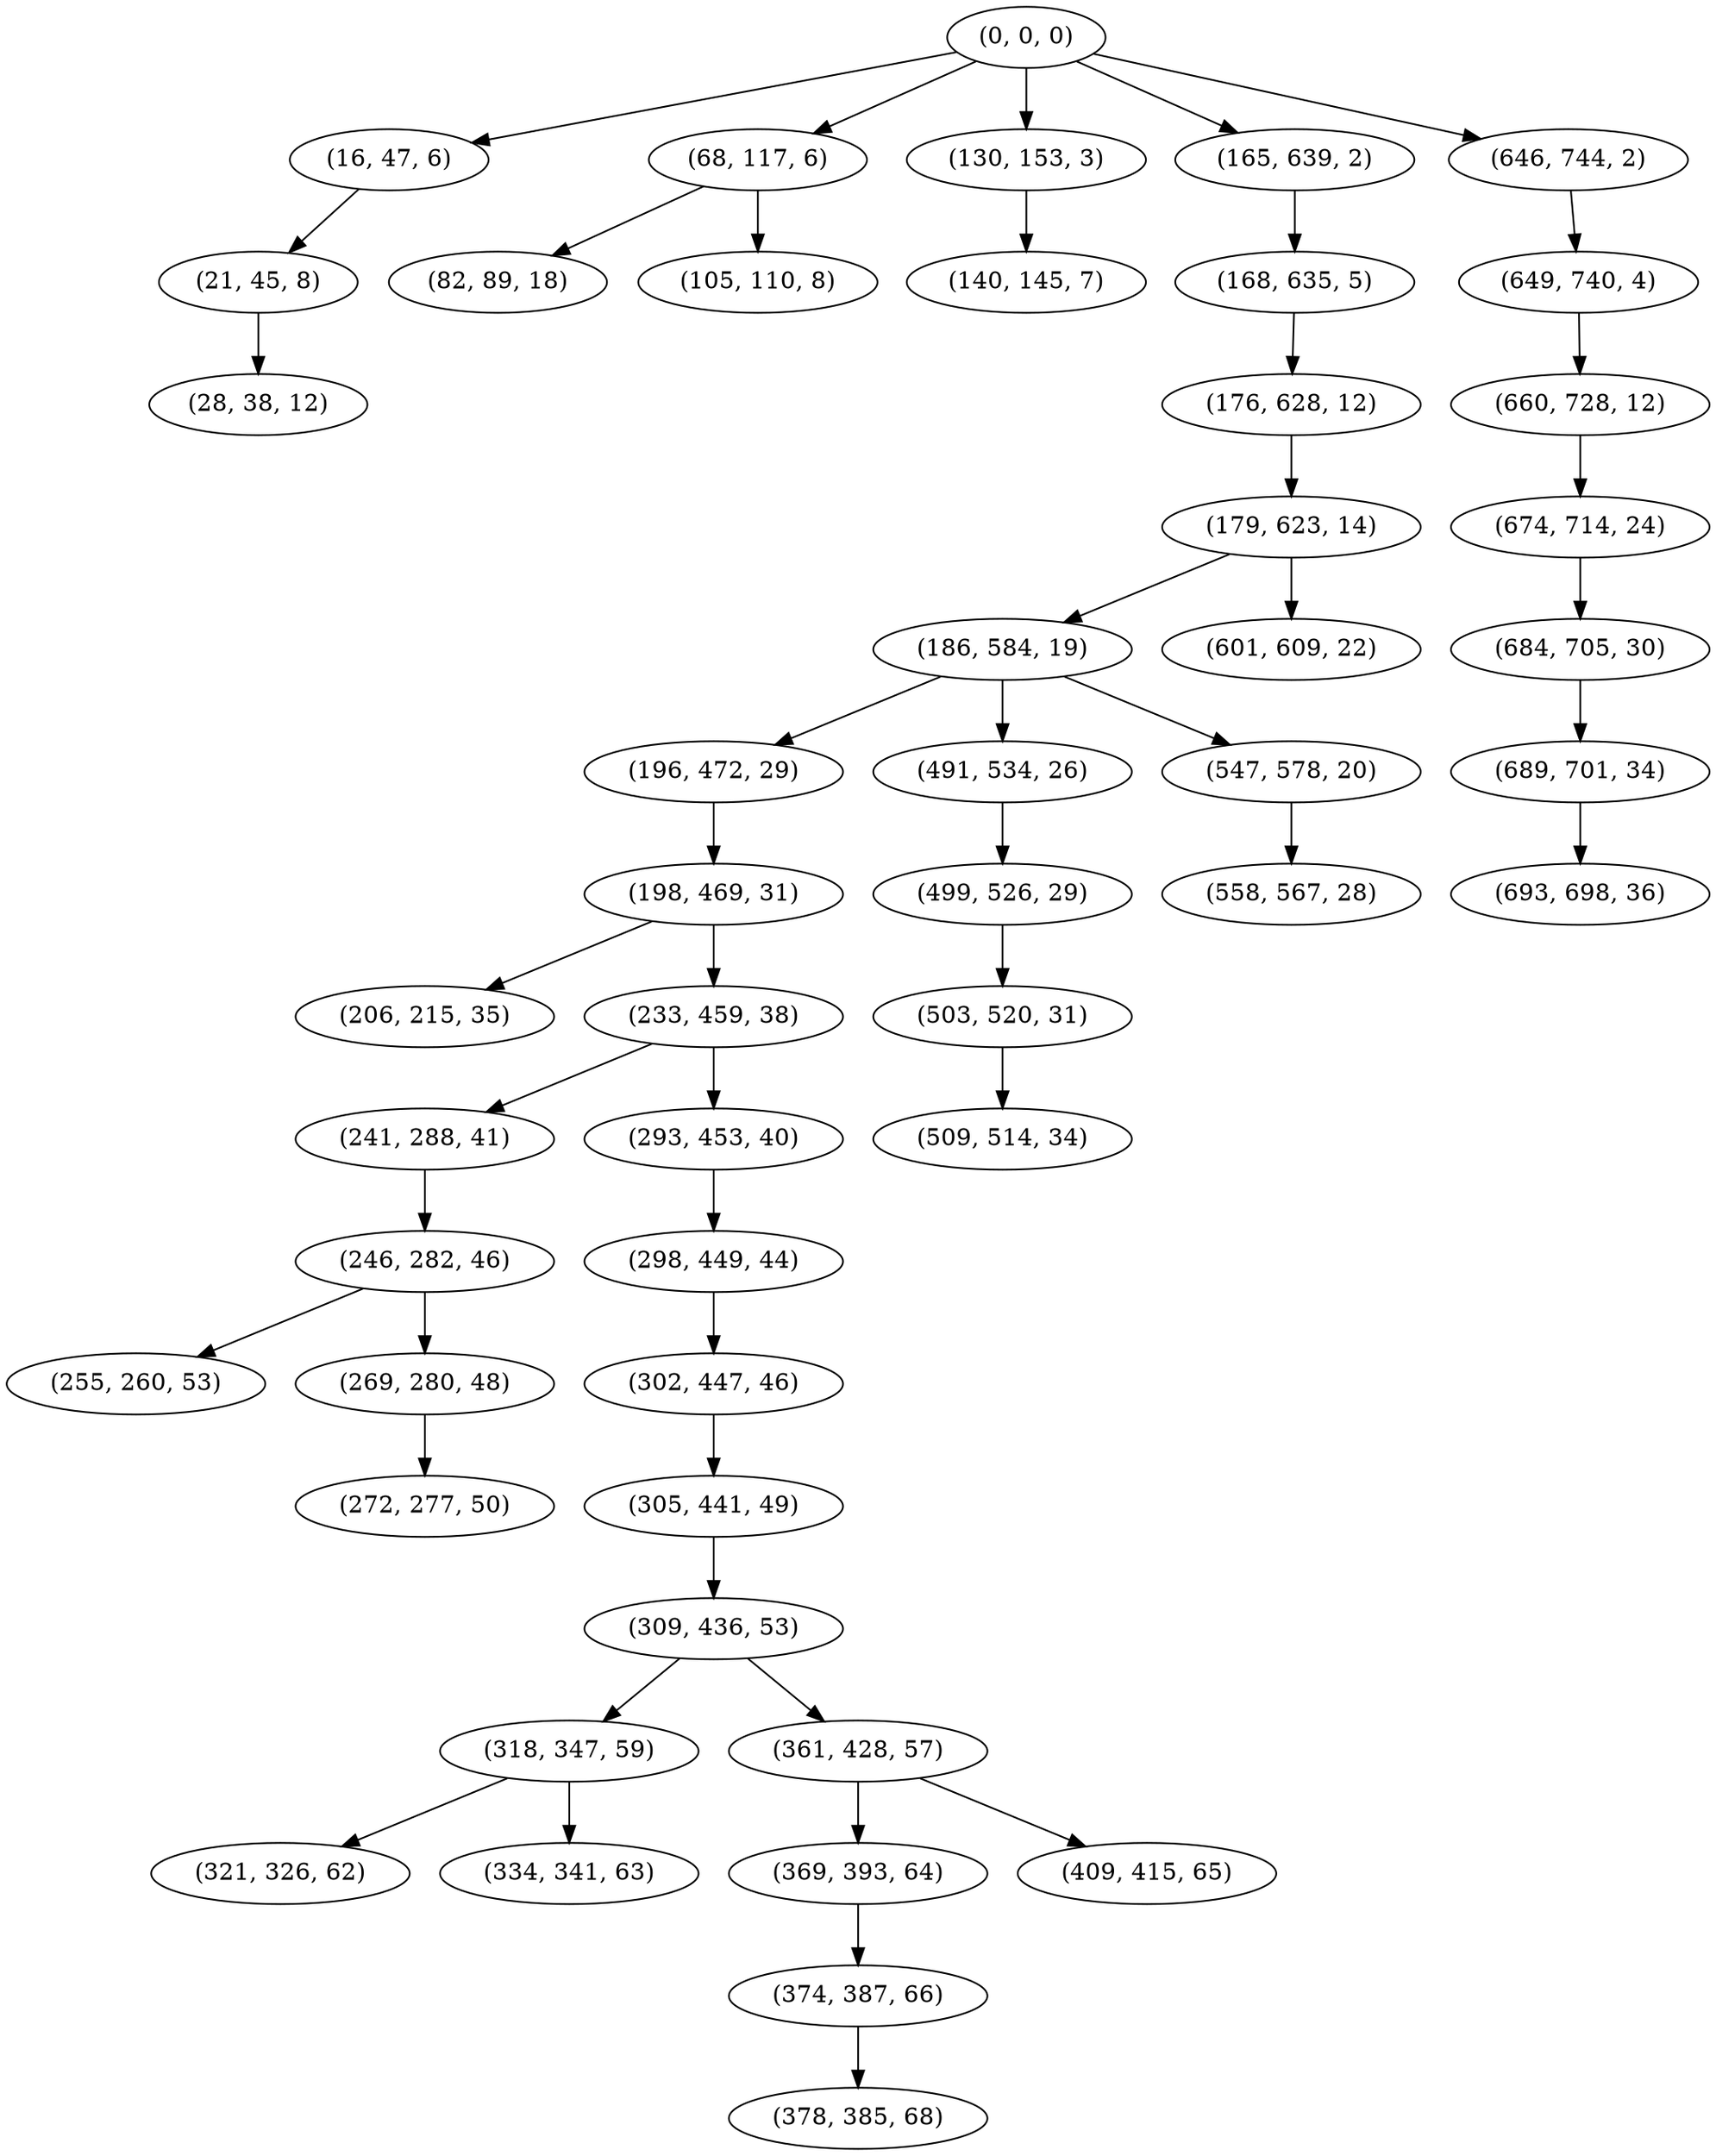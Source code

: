 digraph tree {
    "(0, 0, 0)";
    "(16, 47, 6)";
    "(21, 45, 8)";
    "(28, 38, 12)";
    "(68, 117, 6)";
    "(82, 89, 18)";
    "(105, 110, 8)";
    "(130, 153, 3)";
    "(140, 145, 7)";
    "(165, 639, 2)";
    "(168, 635, 5)";
    "(176, 628, 12)";
    "(179, 623, 14)";
    "(186, 584, 19)";
    "(196, 472, 29)";
    "(198, 469, 31)";
    "(206, 215, 35)";
    "(233, 459, 38)";
    "(241, 288, 41)";
    "(246, 282, 46)";
    "(255, 260, 53)";
    "(269, 280, 48)";
    "(272, 277, 50)";
    "(293, 453, 40)";
    "(298, 449, 44)";
    "(302, 447, 46)";
    "(305, 441, 49)";
    "(309, 436, 53)";
    "(318, 347, 59)";
    "(321, 326, 62)";
    "(334, 341, 63)";
    "(361, 428, 57)";
    "(369, 393, 64)";
    "(374, 387, 66)";
    "(378, 385, 68)";
    "(409, 415, 65)";
    "(491, 534, 26)";
    "(499, 526, 29)";
    "(503, 520, 31)";
    "(509, 514, 34)";
    "(547, 578, 20)";
    "(558, 567, 28)";
    "(601, 609, 22)";
    "(646, 744, 2)";
    "(649, 740, 4)";
    "(660, 728, 12)";
    "(674, 714, 24)";
    "(684, 705, 30)";
    "(689, 701, 34)";
    "(693, 698, 36)";
    "(0, 0, 0)" -> "(16, 47, 6)";
    "(0, 0, 0)" -> "(68, 117, 6)";
    "(0, 0, 0)" -> "(130, 153, 3)";
    "(0, 0, 0)" -> "(165, 639, 2)";
    "(0, 0, 0)" -> "(646, 744, 2)";
    "(16, 47, 6)" -> "(21, 45, 8)";
    "(21, 45, 8)" -> "(28, 38, 12)";
    "(68, 117, 6)" -> "(82, 89, 18)";
    "(68, 117, 6)" -> "(105, 110, 8)";
    "(130, 153, 3)" -> "(140, 145, 7)";
    "(165, 639, 2)" -> "(168, 635, 5)";
    "(168, 635, 5)" -> "(176, 628, 12)";
    "(176, 628, 12)" -> "(179, 623, 14)";
    "(179, 623, 14)" -> "(186, 584, 19)";
    "(179, 623, 14)" -> "(601, 609, 22)";
    "(186, 584, 19)" -> "(196, 472, 29)";
    "(186, 584, 19)" -> "(491, 534, 26)";
    "(186, 584, 19)" -> "(547, 578, 20)";
    "(196, 472, 29)" -> "(198, 469, 31)";
    "(198, 469, 31)" -> "(206, 215, 35)";
    "(198, 469, 31)" -> "(233, 459, 38)";
    "(233, 459, 38)" -> "(241, 288, 41)";
    "(233, 459, 38)" -> "(293, 453, 40)";
    "(241, 288, 41)" -> "(246, 282, 46)";
    "(246, 282, 46)" -> "(255, 260, 53)";
    "(246, 282, 46)" -> "(269, 280, 48)";
    "(269, 280, 48)" -> "(272, 277, 50)";
    "(293, 453, 40)" -> "(298, 449, 44)";
    "(298, 449, 44)" -> "(302, 447, 46)";
    "(302, 447, 46)" -> "(305, 441, 49)";
    "(305, 441, 49)" -> "(309, 436, 53)";
    "(309, 436, 53)" -> "(318, 347, 59)";
    "(309, 436, 53)" -> "(361, 428, 57)";
    "(318, 347, 59)" -> "(321, 326, 62)";
    "(318, 347, 59)" -> "(334, 341, 63)";
    "(361, 428, 57)" -> "(369, 393, 64)";
    "(361, 428, 57)" -> "(409, 415, 65)";
    "(369, 393, 64)" -> "(374, 387, 66)";
    "(374, 387, 66)" -> "(378, 385, 68)";
    "(491, 534, 26)" -> "(499, 526, 29)";
    "(499, 526, 29)" -> "(503, 520, 31)";
    "(503, 520, 31)" -> "(509, 514, 34)";
    "(547, 578, 20)" -> "(558, 567, 28)";
    "(646, 744, 2)" -> "(649, 740, 4)";
    "(649, 740, 4)" -> "(660, 728, 12)";
    "(660, 728, 12)" -> "(674, 714, 24)";
    "(674, 714, 24)" -> "(684, 705, 30)";
    "(684, 705, 30)" -> "(689, 701, 34)";
    "(689, 701, 34)" -> "(693, 698, 36)";
}
